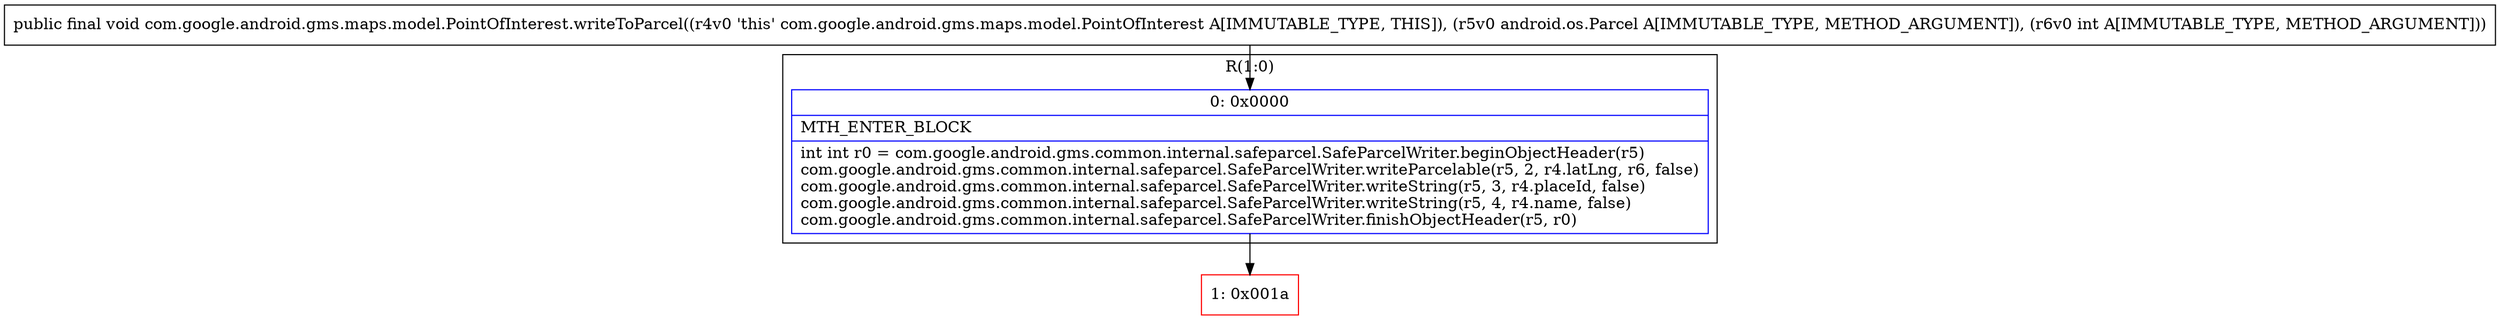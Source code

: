 digraph "CFG forcom.google.android.gms.maps.model.PointOfInterest.writeToParcel(Landroid\/os\/Parcel;I)V" {
subgraph cluster_Region_1497845287 {
label = "R(1:0)";
node [shape=record,color=blue];
Node_0 [shape=record,label="{0\:\ 0x0000|MTH_ENTER_BLOCK\l|int int r0 = com.google.android.gms.common.internal.safeparcel.SafeParcelWriter.beginObjectHeader(r5)\lcom.google.android.gms.common.internal.safeparcel.SafeParcelWriter.writeParcelable(r5, 2, r4.latLng, r6, false)\lcom.google.android.gms.common.internal.safeparcel.SafeParcelWriter.writeString(r5, 3, r4.placeId, false)\lcom.google.android.gms.common.internal.safeparcel.SafeParcelWriter.writeString(r5, 4, r4.name, false)\lcom.google.android.gms.common.internal.safeparcel.SafeParcelWriter.finishObjectHeader(r5, r0)\l}"];
}
Node_1 [shape=record,color=red,label="{1\:\ 0x001a}"];
MethodNode[shape=record,label="{public final void com.google.android.gms.maps.model.PointOfInterest.writeToParcel((r4v0 'this' com.google.android.gms.maps.model.PointOfInterest A[IMMUTABLE_TYPE, THIS]), (r5v0 android.os.Parcel A[IMMUTABLE_TYPE, METHOD_ARGUMENT]), (r6v0 int A[IMMUTABLE_TYPE, METHOD_ARGUMENT])) }"];
MethodNode -> Node_0;
Node_0 -> Node_1;
}

